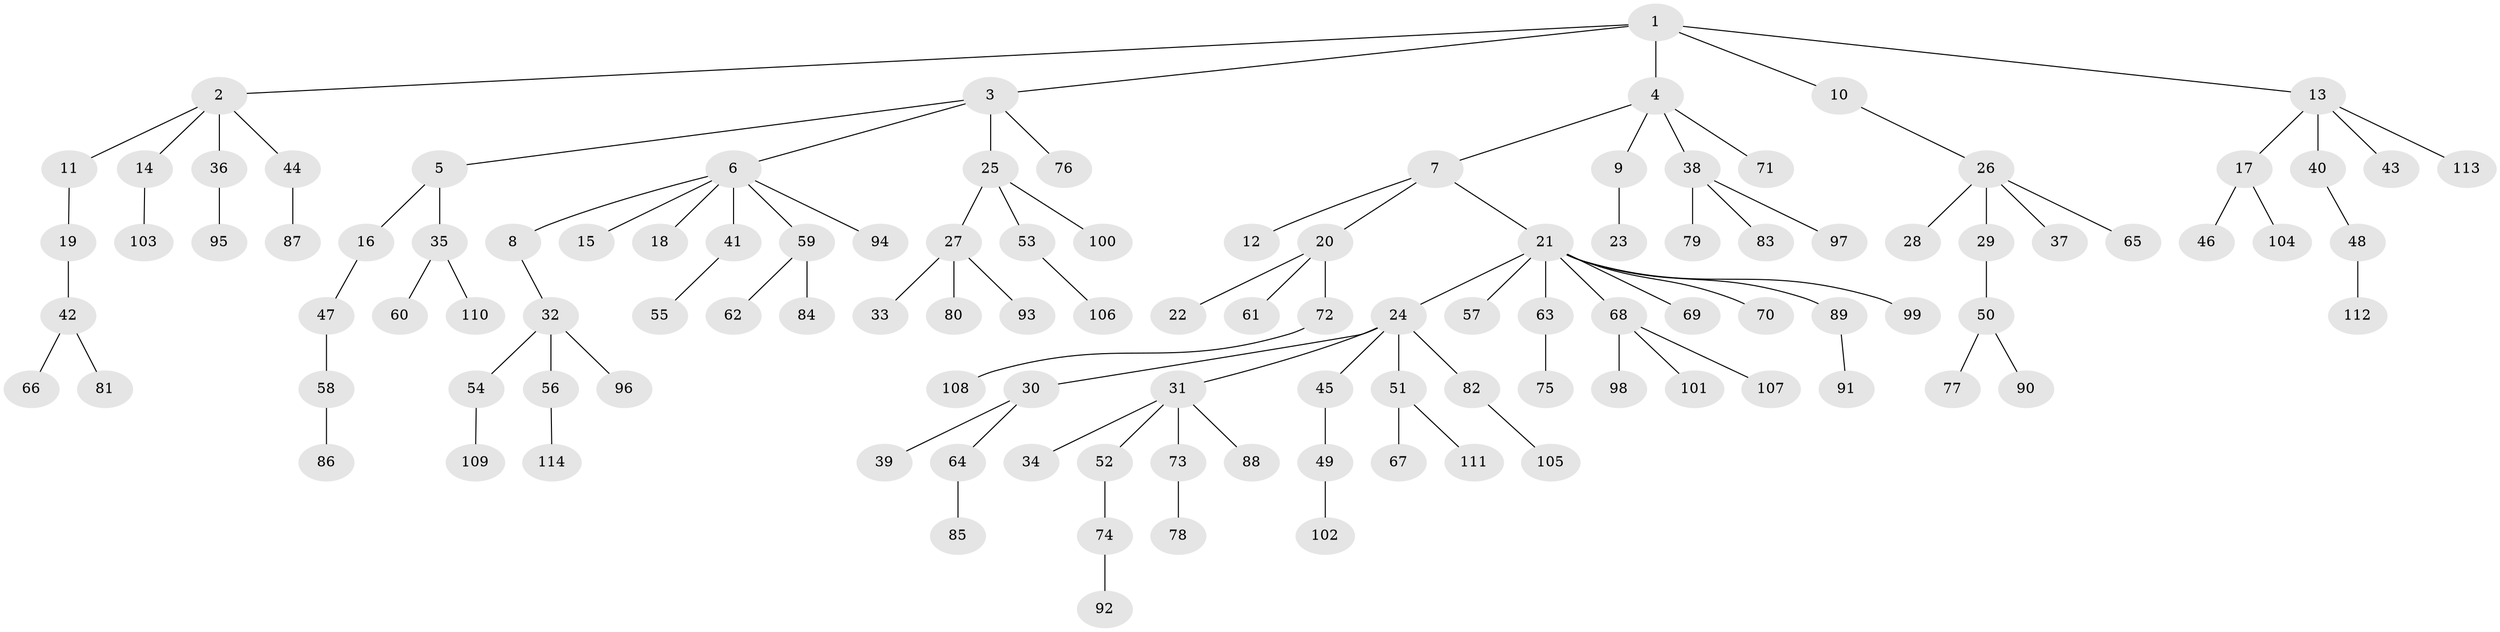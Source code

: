 // Generated by graph-tools (version 1.1) at 2025/50/03/09/25 03:50:24]
// undirected, 114 vertices, 113 edges
graph export_dot {
graph [start="1"]
  node [color=gray90,style=filled];
  1;
  2;
  3;
  4;
  5;
  6;
  7;
  8;
  9;
  10;
  11;
  12;
  13;
  14;
  15;
  16;
  17;
  18;
  19;
  20;
  21;
  22;
  23;
  24;
  25;
  26;
  27;
  28;
  29;
  30;
  31;
  32;
  33;
  34;
  35;
  36;
  37;
  38;
  39;
  40;
  41;
  42;
  43;
  44;
  45;
  46;
  47;
  48;
  49;
  50;
  51;
  52;
  53;
  54;
  55;
  56;
  57;
  58;
  59;
  60;
  61;
  62;
  63;
  64;
  65;
  66;
  67;
  68;
  69;
  70;
  71;
  72;
  73;
  74;
  75;
  76;
  77;
  78;
  79;
  80;
  81;
  82;
  83;
  84;
  85;
  86;
  87;
  88;
  89;
  90;
  91;
  92;
  93;
  94;
  95;
  96;
  97;
  98;
  99;
  100;
  101;
  102;
  103;
  104;
  105;
  106;
  107;
  108;
  109;
  110;
  111;
  112;
  113;
  114;
  1 -- 2;
  1 -- 3;
  1 -- 4;
  1 -- 10;
  1 -- 13;
  2 -- 11;
  2 -- 14;
  2 -- 36;
  2 -- 44;
  3 -- 5;
  3 -- 6;
  3 -- 25;
  3 -- 76;
  4 -- 7;
  4 -- 9;
  4 -- 38;
  4 -- 71;
  5 -- 16;
  5 -- 35;
  6 -- 8;
  6 -- 15;
  6 -- 18;
  6 -- 41;
  6 -- 59;
  6 -- 94;
  7 -- 12;
  7 -- 20;
  7 -- 21;
  8 -- 32;
  9 -- 23;
  10 -- 26;
  11 -- 19;
  13 -- 17;
  13 -- 40;
  13 -- 43;
  13 -- 113;
  14 -- 103;
  16 -- 47;
  17 -- 46;
  17 -- 104;
  19 -- 42;
  20 -- 22;
  20 -- 61;
  20 -- 72;
  21 -- 24;
  21 -- 57;
  21 -- 63;
  21 -- 68;
  21 -- 69;
  21 -- 70;
  21 -- 89;
  21 -- 99;
  24 -- 30;
  24 -- 31;
  24 -- 45;
  24 -- 51;
  24 -- 82;
  25 -- 27;
  25 -- 53;
  25 -- 100;
  26 -- 28;
  26 -- 29;
  26 -- 37;
  26 -- 65;
  27 -- 33;
  27 -- 80;
  27 -- 93;
  29 -- 50;
  30 -- 39;
  30 -- 64;
  31 -- 34;
  31 -- 52;
  31 -- 73;
  31 -- 88;
  32 -- 54;
  32 -- 56;
  32 -- 96;
  35 -- 60;
  35 -- 110;
  36 -- 95;
  38 -- 79;
  38 -- 83;
  38 -- 97;
  40 -- 48;
  41 -- 55;
  42 -- 66;
  42 -- 81;
  44 -- 87;
  45 -- 49;
  47 -- 58;
  48 -- 112;
  49 -- 102;
  50 -- 77;
  50 -- 90;
  51 -- 67;
  51 -- 111;
  52 -- 74;
  53 -- 106;
  54 -- 109;
  56 -- 114;
  58 -- 86;
  59 -- 62;
  59 -- 84;
  63 -- 75;
  64 -- 85;
  68 -- 98;
  68 -- 101;
  68 -- 107;
  72 -- 108;
  73 -- 78;
  74 -- 92;
  82 -- 105;
  89 -- 91;
}
